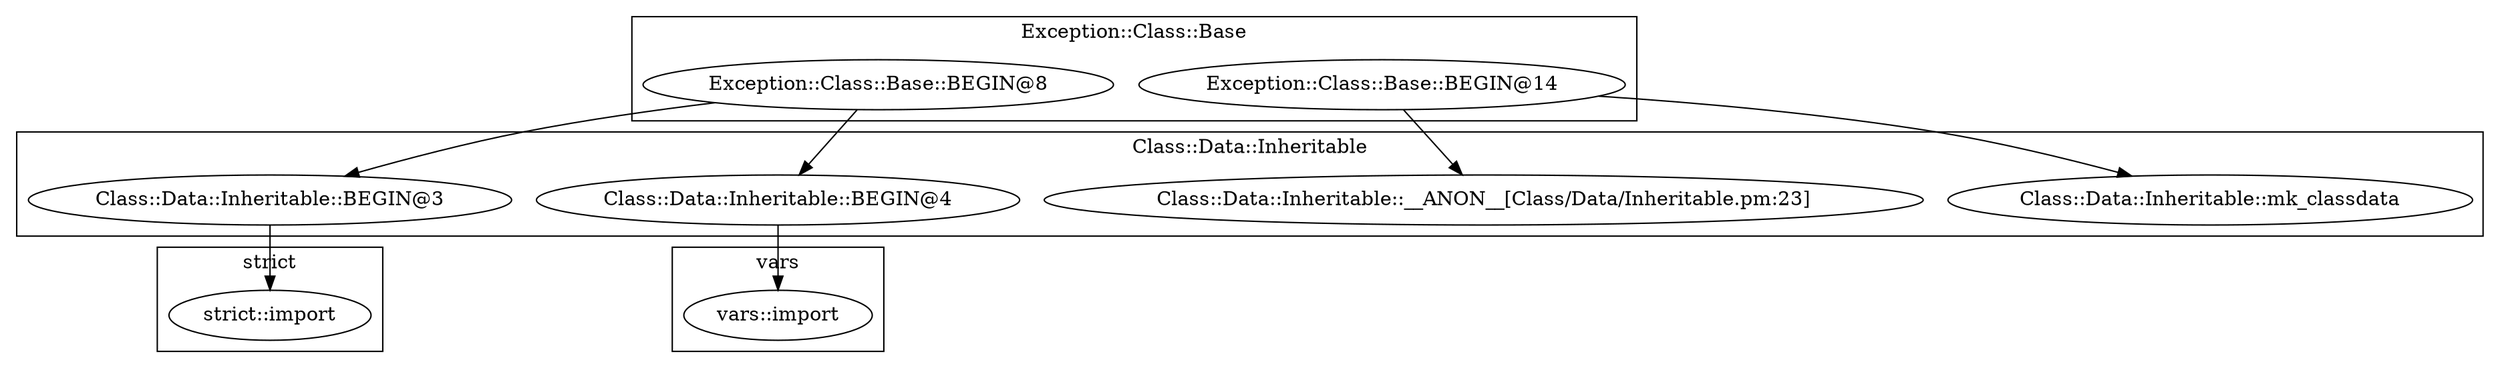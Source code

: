digraph {
graph [overlap=false]
subgraph cluster_vars {
	label="vars";
	"vars::import";
}
subgraph cluster_strict {
	label="strict";
	"strict::import";
}
subgraph cluster_Class_Data_Inheritable {
	label="Class::Data::Inheritable";
	"Class::Data::Inheritable::mk_classdata";
	"Class::Data::Inheritable::BEGIN@3";
	"Class::Data::Inheritable::__ANON__[Class/Data/Inheritable.pm:23]";
	"Class::Data::Inheritable::BEGIN@4";
}
subgraph cluster_Exception_Class_Base {
	label="Exception::Class::Base";
	"Exception::Class::Base::BEGIN@8";
	"Exception::Class::Base::BEGIN@14";
}
"Exception::Class::Base::BEGIN@14" -> "Class::Data::Inheritable::__ANON__[Class/Data/Inheritable.pm:23]";
"Exception::Class::Base::BEGIN@8" -> "Class::Data::Inheritable::BEGIN@3";
"Exception::Class::Base::BEGIN@14" -> "Class::Data::Inheritable::mk_classdata";
"Class::Data::Inheritable::BEGIN@4" -> "vars::import";
"Exception::Class::Base::BEGIN@8" -> "Class::Data::Inheritable::BEGIN@4";
"Class::Data::Inheritable::BEGIN@3" -> "strict::import";
}

